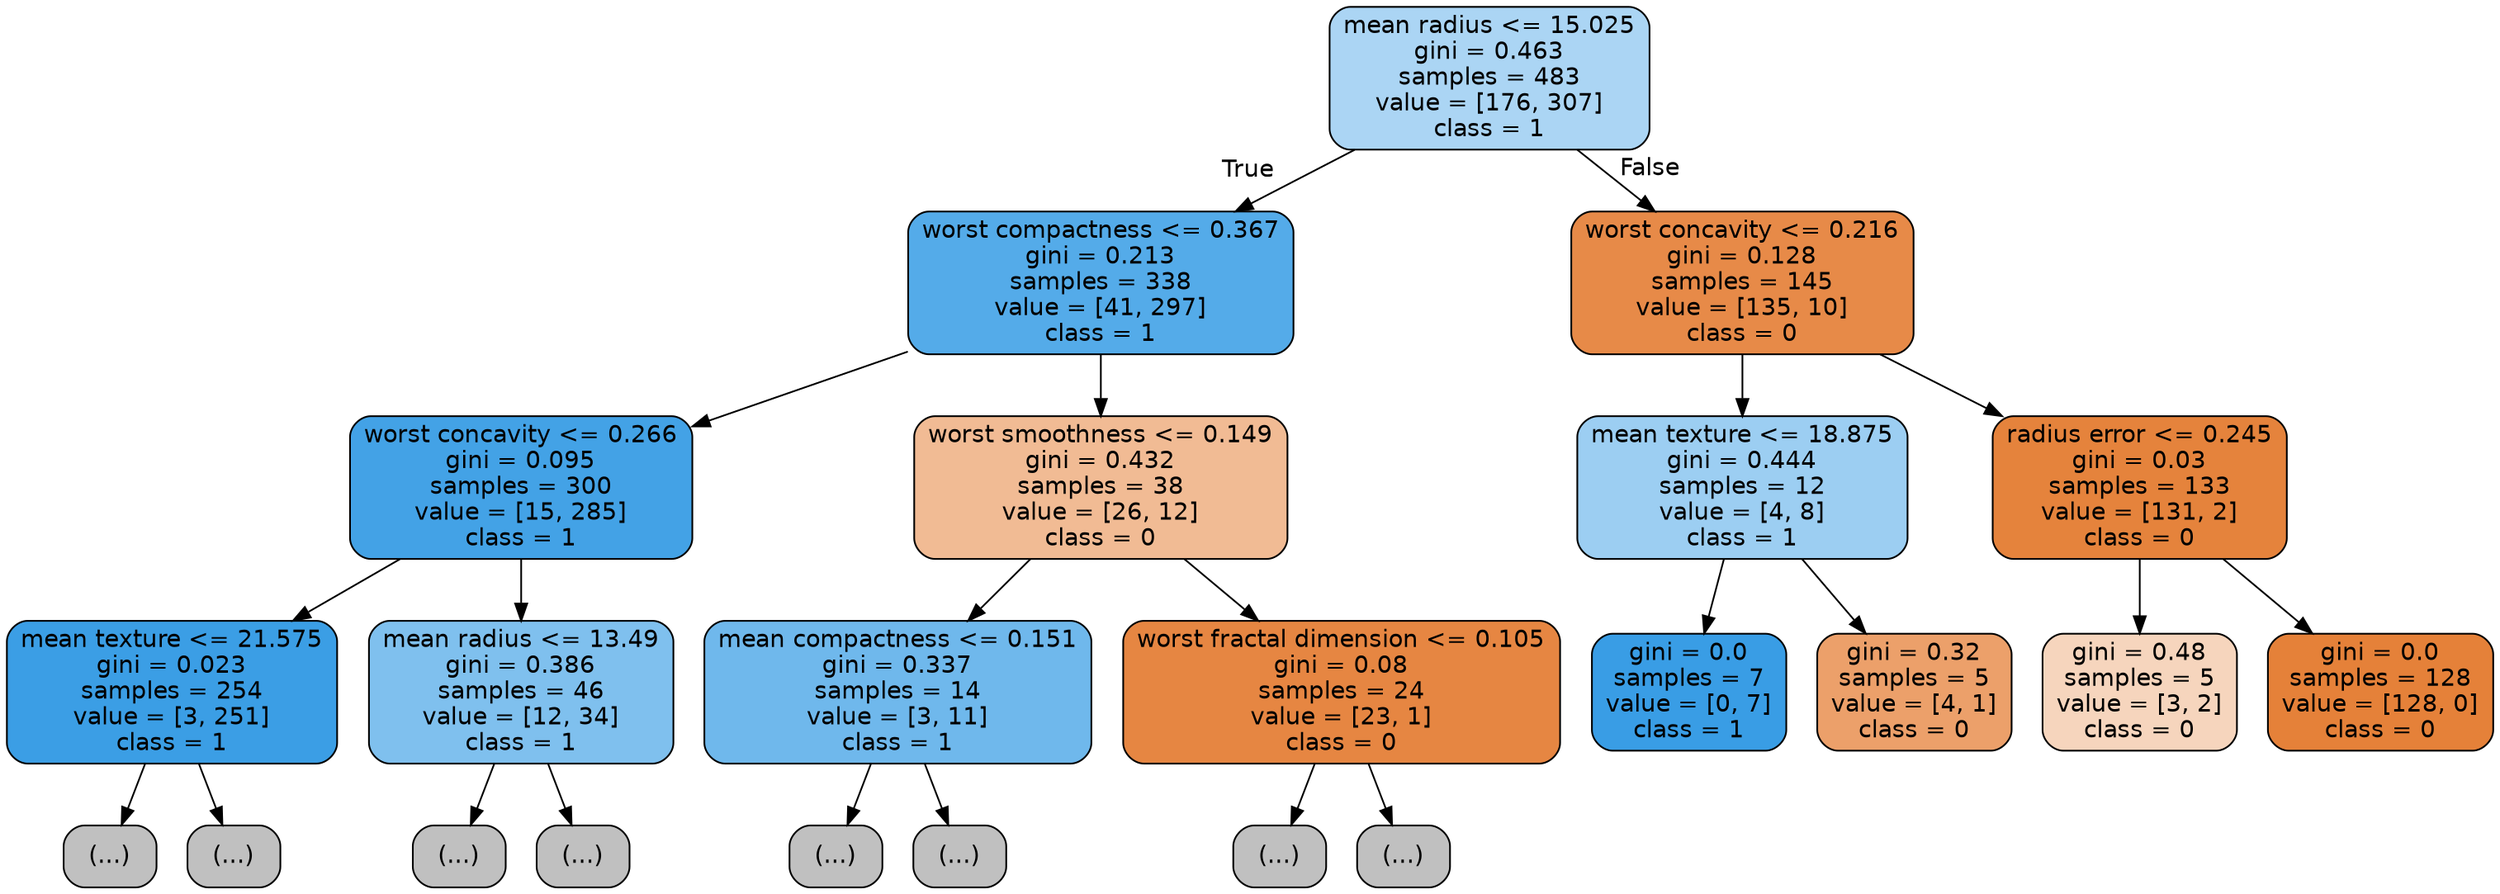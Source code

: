 digraph Tree {
node [shape=box, style="filled, rounded", color="black", fontname="helvetica"] ;
edge [fontname="helvetica"] ;
0 [label="mean radius <= 15.025\ngini = 0.463\nsamples = 483\nvalue = [176, 307]\nclass = 1", fillcolor="#abd5f4"] ;
1 [label="worst compactness <= 0.367\ngini = 0.213\nsamples = 338\nvalue = [41, 297]\nclass = 1", fillcolor="#54abe9"] ;
0 -> 1 [labeldistance=2.5, labelangle=45, headlabel="True"] ;
2 [label="worst concavity <= 0.266\ngini = 0.095\nsamples = 300\nvalue = [15, 285]\nclass = 1", fillcolor="#43a2e6"] ;
1 -> 2 ;
3 [label="mean texture <= 21.575\ngini = 0.023\nsamples = 254\nvalue = [3, 251]\nclass = 1", fillcolor="#3b9ee5"] ;
2 -> 3 ;
4 [label="(...)", fillcolor="#C0C0C0"] ;
3 -> 4 ;
5 [label="(...)", fillcolor="#C0C0C0"] ;
3 -> 5 ;
10 [label="mean radius <= 13.49\ngini = 0.386\nsamples = 46\nvalue = [12, 34]\nclass = 1", fillcolor="#7fc0ee"] ;
2 -> 10 ;
11 [label="(...)", fillcolor="#C0C0C0"] ;
10 -> 11 ;
14 [label="(...)", fillcolor="#C0C0C0"] ;
10 -> 14 ;
19 [label="worst smoothness <= 0.149\ngini = 0.432\nsamples = 38\nvalue = [26, 12]\nclass = 0", fillcolor="#f1bb94"] ;
1 -> 19 ;
20 [label="mean compactness <= 0.151\ngini = 0.337\nsamples = 14\nvalue = [3, 11]\nclass = 1", fillcolor="#6fb8ec"] ;
19 -> 20 ;
21 [label="(...)", fillcolor="#C0C0C0"] ;
20 -> 21 ;
22 [label="(...)", fillcolor="#C0C0C0"] ;
20 -> 22 ;
23 [label="worst fractal dimension <= 0.105\ngini = 0.08\nsamples = 24\nvalue = [23, 1]\nclass = 0", fillcolor="#e68642"] ;
19 -> 23 ;
24 [label="(...)", fillcolor="#C0C0C0"] ;
23 -> 24 ;
25 [label="(...)", fillcolor="#C0C0C0"] ;
23 -> 25 ;
26 [label="worst concavity <= 0.216\ngini = 0.128\nsamples = 145\nvalue = [135, 10]\nclass = 0", fillcolor="#e78a48"] ;
0 -> 26 [labeldistance=2.5, labelangle=-45, headlabel="False"] ;
27 [label="mean texture <= 18.875\ngini = 0.444\nsamples = 12\nvalue = [4, 8]\nclass = 1", fillcolor="#9ccef2"] ;
26 -> 27 ;
28 [label="gini = 0.0\nsamples = 7\nvalue = [0, 7]\nclass = 1", fillcolor="#399de5"] ;
27 -> 28 ;
29 [label="gini = 0.32\nsamples = 5\nvalue = [4, 1]\nclass = 0", fillcolor="#eca06a"] ;
27 -> 29 ;
30 [label="radius error <= 0.245\ngini = 0.03\nsamples = 133\nvalue = [131, 2]\nclass = 0", fillcolor="#e5833c"] ;
26 -> 30 ;
31 [label="gini = 0.48\nsamples = 5\nvalue = [3, 2]\nclass = 0", fillcolor="#f6d5bd"] ;
30 -> 31 ;
32 [label="gini = 0.0\nsamples = 128\nvalue = [128, 0]\nclass = 0", fillcolor="#e58139"] ;
30 -> 32 ;
}
